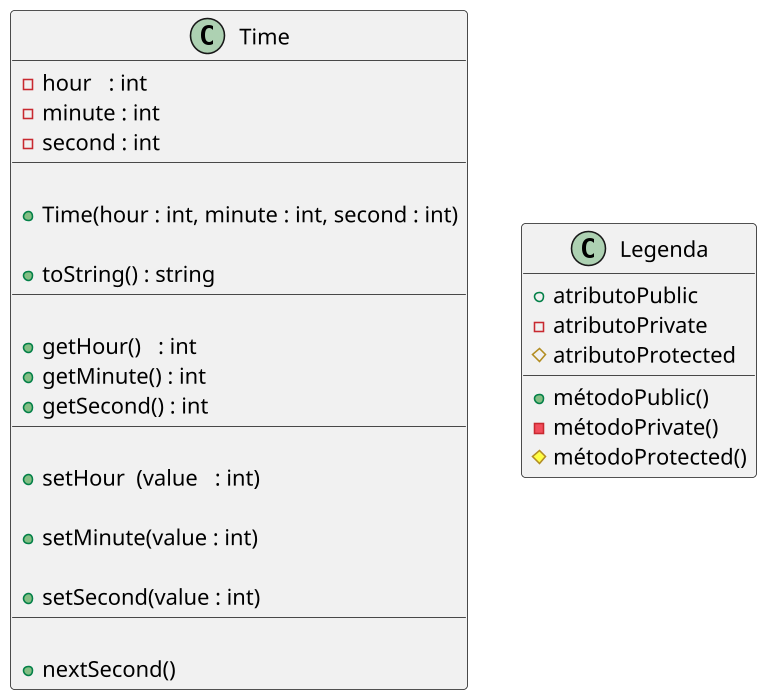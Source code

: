 '--
@startuml

skinparam defaultFontName Hasklig
skinparam dpi 150

'==
class Time {
  - hour   : int
  - minute : int
  - second : int
  __
  
  ' inicializa os atributos todos para 0
  ' invoca os métodos setHour, setMinute e setSecond
  ' para tentar atribuir valores válidos
  + Time(hour : int, minute : int, second : int)
  
  ' retorna string no formato hh:mm:ss
  + toString() : string
  __
  
  ' apenas retorna o valor dos atributos
  + getHour()   : int
  + getMinute() : int
  + getSecond() : int
  __
  
  ' se valor for válido
  '  atribui ao atributo hour
  ' emite erro se for inválido
  + setHour  (value   : int)
  
  ' se valor for válido
  '   atribui ao atributo minute
  ' emite erro se for inválido
  + setMinute(value : int)
  
  ' se valor for válido
  '   atribui ao atributo second
  ' emite erro se for inválido
  + setSecond(value : int)
  __
  
  ' incrementa o atributo second em um segundo
  ' então, se necessário, incrementa o atributo minute
  ' e, se necessário, incrementa o atributo hour
  + nextSecond()
}

class Legenda {
  + atributoPublic
  - atributoPrivate
  # atributoProtected
  __
  + métodoPublic()
  - métodoPrivate()
  # métodoProtected()
}

'--
@enduml